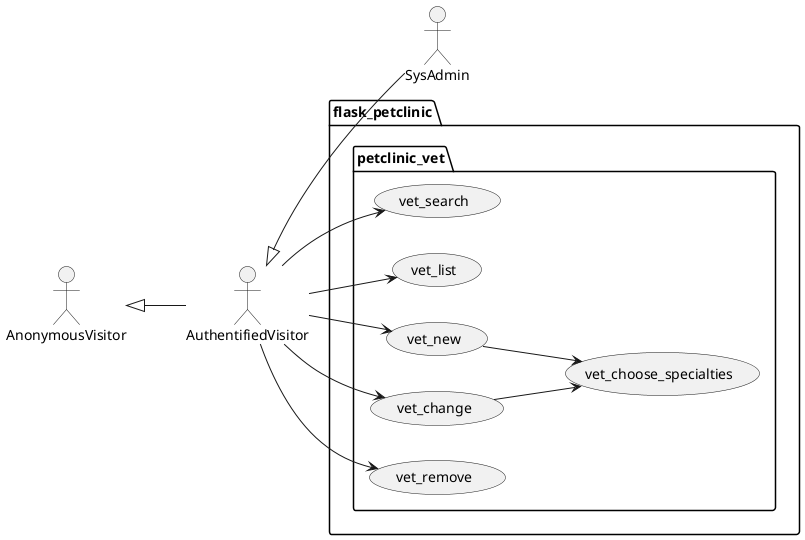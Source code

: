 @startuml
left to right direction

actor AnonymousVisitor as av
actor AuthentifiedVisitor as au
actor SysAdmin as sa

av <|-- au
au <|-- sa

package flask_petclinic {

    package petclinic_vet {
        usecase vet_search as uc3000
        usecase vet_list as uc3001
        usecase vet_new as uc3002
        usecase vet_change as uc3003
        usecase vet_choose_specialties as uc3004
        usecase vet_remove as uc3005

        au --> uc3000
        au --> uc3001
        au --> uc3002
        au --> uc3003
        uc3002 --> uc3004
        uc3003 --> uc3004
        au --> uc3005
    }

}
@enduml
